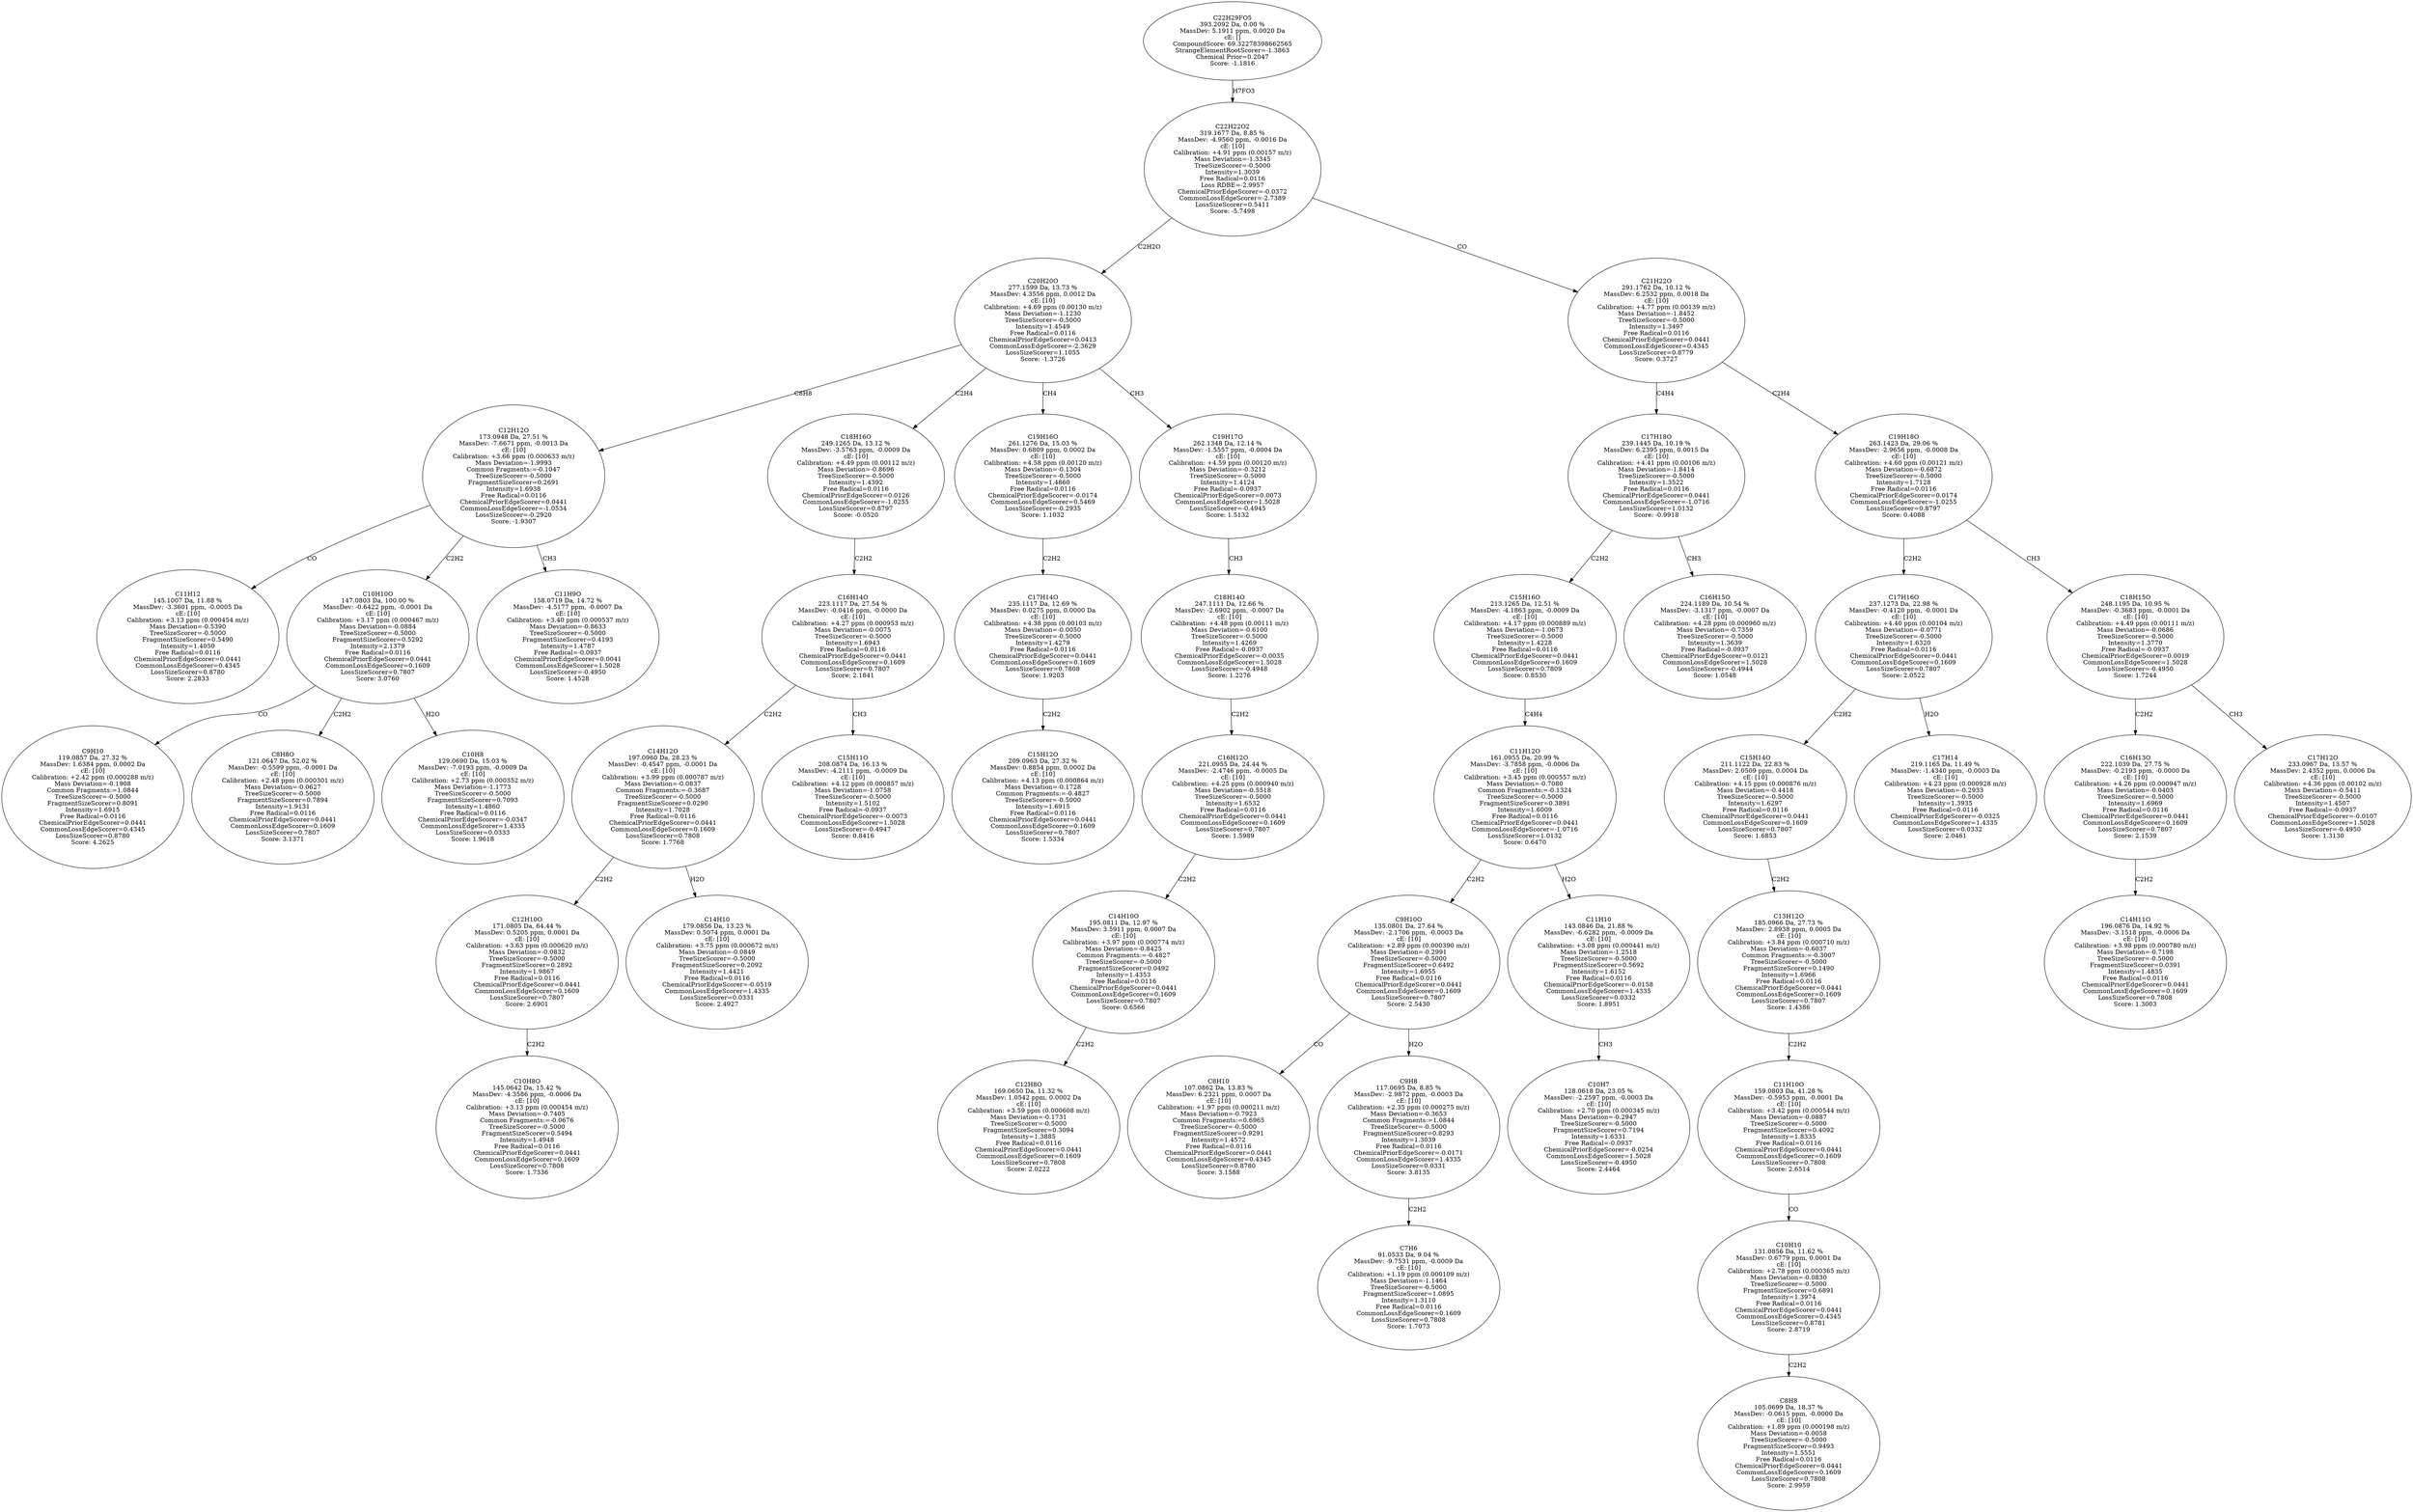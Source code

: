 strict digraph {
v1 [label="C11H12\n145.1007 Da, 11.88 %\nMassDev: -3.3601 ppm, -0.0005 Da\ncE: [10]\nCalibration: +3.13 ppm (0.000454 m/z)\nMass Deviation=-0.5390\nTreeSizeScorer=-0.5000\nFragmentSizeScorer=0.5490\nIntensity=1.4050\nFree Radical=0.0116\nChemicalPriorEdgeScorer=0.0441\nCommonLossEdgeScorer=0.4345\nLossSizeScorer=0.8780\nScore: 2.2833"];
v2 [label="C9H10\n119.0857 Da, 27.32 %\nMassDev: 1.6384 ppm, 0.0002 Da\ncE: [10]\nCalibration: +2.42 ppm (0.000288 m/z)\nMass Deviation=-0.1908\nCommon Fragments:=1.0844\nTreeSizeScorer=-0.5000\nFragmentSizeScorer=0.8091\nIntensity=1.6915\nFree Radical=0.0116\nChemicalPriorEdgeScorer=0.0441\nCommonLossEdgeScorer=0.4345\nLossSizeScorer=0.8780\nScore: 4.2625"];
v3 [label="C8H8O\n121.0647 Da, 52.02 %\nMassDev: -0.5599 ppm, -0.0001 Da\ncE: [10]\nCalibration: +2.48 ppm (0.000301 m/z)\nMass Deviation=-0.0627\nTreeSizeScorer=-0.5000\nFragmentSizeScorer=0.7894\nIntensity=1.9131\nFree Radical=0.0116\nChemicalPriorEdgeScorer=0.0441\nCommonLossEdgeScorer=0.1609\nLossSizeScorer=0.7807\nScore: 3.1371"];
v4 [label="C10H8\n129.0690 Da, 15.03 %\nMassDev: -7.0193 ppm, -0.0009 Da\ncE: [10]\nCalibration: +2.73 ppm (0.000352 m/z)\nMass Deviation=-1.1773\nTreeSizeScorer=-0.5000\nFragmentSizeScorer=0.7093\nIntensity=1.4860\nFree Radical=0.0116\nChemicalPriorEdgeScorer=-0.0347\nCommonLossEdgeScorer=1.4335\nLossSizeScorer=0.0333\nScore: 1.9618"];
v5 [label="C10H10O\n147.0803 Da, 100.00 %\nMassDev: -0.6422 ppm, -0.0001 Da\ncE: [10]\nCalibration: +3.17 ppm (0.000467 m/z)\nMass Deviation=-0.0884\nTreeSizeScorer=-0.5000\nFragmentSizeScorer=0.5292\nIntensity=2.1379\nFree Radical=0.0116\nChemicalPriorEdgeScorer=0.0441\nCommonLossEdgeScorer=0.1609\nLossSizeScorer=0.7807\nScore: 3.0760"];
v6 [label="C11H9O\n158.0719 Da, 14.72 %\nMassDev: -4.5177 ppm, -0.0007 Da\ncE: [10]\nCalibration: +3.40 ppm (0.000537 m/z)\nMass Deviation=-0.8633\nTreeSizeScorer=-0.5000\nFragmentSizeScorer=0.4193\nIntensity=1.4787\nFree Radical=-0.0937\nChemicalPriorEdgeScorer=0.0041\nCommonLossEdgeScorer=1.5028\nLossSizeScorer=-0.4950\nScore: 1.4528"];
v7 [label="C12H12O\n173.0948 Da, 27.51 %\nMassDev: -7.6671 ppm, -0.0013 Da\ncE: [10]\nCalibration: +3.66 ppm (0.000633 m/z)\nMass Deviation=-1.9993\nCommon Fragments:=-0.1047\nTreeSizeScorer=-0.5000\nFragmentSizeScorer=0.2691\nIntensity=1.6938\nFree Radical=0.0116\nChemicalPriorEdgeScorer=0.0441\nCommonLossEdgeScorer=-1.0534\nLossSizeScorer=-0.2920\nScore: -1.9307"];
v8 [label="C10H8O\n145.0642 Da, 15.42 %\nMassDev: -4.3586 ppm, -0.0006 Da\ncE: [10]\nCalibration: +3.13 ppm (0.000454 m/z)\nMass Deviation=-0.7405\nCommon Fragments:=-0.0676\nTreeSizeScorer=-0.5000\nFragmentSizeScorer=0.5494\nIntensity=1.4948\nFree Radical=0.0116\nChemicalPriorEdgeScorer=0.0441\nCommonLossEdgeScorer=0.1609\nLossSizeScorer=0.7808\nScore: 1.7336"];
v9 [label="C12H10O\n171.0805 Da, 64.44 %\nMassDev: 0.5205 ppm, 0.0001 Da\ncE: [10]\nCalibration: +3.63 ppm (0.000620 m/z)\nMass Deviation=-0.0832\nTreeSizeScorer=-0.5000\nFragmentSizeScorer=0.2892\nIntensity=1.9867\nFree Radical=0.0116\nChemicalPriorEdgeScorer=0.0441\nCommonLossEdgeScorer=0.1609\nLossSizeScorer=0.7807\nScore: 2.6901"];
v10 [label="C14H10\n179.0856 Da, 13.23 %\nMassDev: 0.5074 ppm, 0.0001 Da\ncE: [10]\nCalibration: +3.75 ppm (0.000672 m/z)\nMass Deviation=-0.0849\nTreeSizeScorer=-0.5000\nFragmentSizeScorer=0.2092\nIntensity=1.4421\nFree Radical=0.0116\nChemicalPriorEdgeScorer=-0.0519\nCommonLossEdgeScorer=1.4335\nLossSizeScorer=0.0331\nScore: 2.4927"];
v11 [label="C14H12O\n197.0960 Da, 28.23 %\nMassDev: -0.4547 ppm, -0.0001 Da\ncE: [10]\nCalibration: +3.99 ppm (0.000787 m/z)\nMass Deviation=-0.0837\nCommon Fragments:=-0.3687\nTreeSizeScorer=-0.5000\nFragmentSizeScorer=0.0290\nIntensity=1.7028\nFree Radical=0.0116\nChemicalPriorEdgeScorer=0.0441\nCommonLossEdgeScorer=0.1609\nLossSizeScorer=0.7808\nScore: 1.7768"];
v12 [label="C15H11O\n208.0874 Da, 16.13 %\nMassDev: -4.2111 ppm, -0.0009 Da\ncE: [10]\nCalibration: +4.12 ppm (0.000857 m/z)\nMass Deviation=-1.0758\nTreeSizeScorer=-0.5000\nIntensity=1.5102\nFree Radical=-0.0937\nChemicalPriorEdgeScorer=-0.0073\nCommonLossEdgeScorer=1.5028\nLossSizeScorer=-0.4947\nScore: 0.8416"];
v13 [label="C16H14O\n223.1117 Da, 27.54 %\nMassDev: -0.0416 ppm, -0.0000 Da\ncE: [10]\nCalibration: +4.27 ppm (0.000953 m/z)\nMass Deviation=-0.0075\nTreeSizeScorer=-0.5000\nIntensity=1.6943\nFree Radical=0.0116\nChemicalPriorEdgeScorer=0.0441\nCommonLossEdgeScorer=0.1609\nLossSizeScorer=0.7807\nScore: 2.1841"];
v14 [label="C18H16O\n249.1265 Da, 13.12 %\nMassDev: -3.5763 ppm, -0.0009 Da\ncE: [10]\nCalibration: +4.49 ppm (0.00112 m/z)\nMass Deviation=-0.8696\nTreeSizeScorer=-0.5000\nIntensity=1.4392\nFree Radical=0.0116\nChemicalPriorEdgeScorer=0.0126\nCommonLossEdgeScorer=-1.0255\nLossSizeScorer=0.8797\nScore: -0.0520"];
v15 [label="C15H12O\n209.0963 Da, 27.32 %\nMassDev: 0.8854 ppm, 0.0002 Da\ncE: [10]\nCalibration: +4.13 ppm (0.000864 m/z)\nMass Deviation=-0.1728\nCommon Fragments:=-0.4827\nTreeSizeScorer=-0.5000\nIntensity=1.6915\nFree Radical=0.0116\nChemicalPriorEdgeScorer=0.0441\nCommonLossEdgeScorer=0.1609\nLossSizeScorer=0.7807\nScore: 1.5334"];
v16 [label="C17H14O\n235.1117 Da, 12.69 %\nMassDev: 0.0275 ppm, 0.0000 Da\ncE: [10]\nCalibration: +4.38 ppm (0.00103 m/z)\nMass Deviation=-0.0050\nTreeSizeScorer=-0.5000\nIntensity=1.4279\nFree Radical=0.0116\nChemicalPriorEdgeScorer=0.0441\nCommonLossEdgeScorer=0.1609\nLossSizeScorer=0.7808\nScore: 1.9203"];
v17 [label="C19H16O\n261.1276 Da, 15.03 %\nMassDev: 0.6809 ppm, 0.0002 Da\ncE: [10]\nCalibration: +4.58 ppm (0.00120 m/z)\nMass Deviation=-0.1304\nTreeSizeScorer=-0.5000\nIntensity=1.4860\nFree Radical=0.0116\nChemicalPriorEdgeScorer=-0.0174\nCommonLossEdgeScorer=0.5469\nLossSizeScorer=-0.2935\nScore: 1.1032"];
v18 [label="C12H8O\n169.0650 Da, 11.32 %\nMassDev: 1.0542 ppm, 0.0002 Da\ncE: [10]\nCalibration: +3.59 ppm (0.000608 m/z)\nMass Deviation=-0.1731\nTreeSizeScorer=-0.5000\nFragmentSizeScorer=0.3094\nIntensity=1.3885\nFree Radical=0.0116\nChemicalPriorEdgeScorer=0.0441\nCommonLossEdgeScorer=0.1609\nLossSizeScorer=0.7808\nScore: 2.0222"];
v19 [label="C14H10O\n195.0811 Da, 12.97 %\nMassDev: 3.5911 ppm, 0.0007 Da\ncE: [10]\nCalibration: +3.97 ppm (0.000774 m/z)\nMass Deviation=-0.8425\nCommon Fragments:=-0.4827\nTreeSizeScorer=-0.5000\nFragmentSizeScorer=0.0492\nIntensity=1.4353\nFree Radical=0.0116\nChemicalPriorEdgeScorer=0.0441\nCommonLossEdgeScorer=0.1609\nLossSizeScorer=0.7807\nScore: 0.6566"];
v20 [label="C16H12O\n221.0955 Da, 24.44 %\nMassDev: -2.4746 ppm, -0.0005 Da\ncE: [10]\nCalibration: +4.25 ppm (0.000940 m/z)\nMass Deviation=-0.5518\nTreeSizeScorer=-0.5000\nIntensity=1.6532\nFree Radical=0.0116\nChemicalPriorEdgeScorer=0.0441\nCommonLossEdgeScorer=0.1609\nLossSizeScorer=0.7807\nScore: 1.5989"];
v21 [label="C18H14O\n247.1111 Da, 12.66 %\nMassDev: -2.6902 ppm, -0.0007 Da\ncE: [10]\nCalibration: +4.48 ppm (0.00111 m/z)\nMass Deviation=-0.6100\nTreeSizeScorer=-0.5000\nIntensity=1.4269\nFree Radical=-0.0937\nChemicalPriorEdgeScorer=-0.0035\nCommonLossEdgeScorer=1.5028\nLossSizeScorer=-0.4948\nScore: 1.2276"];
v22 [label="C19H17O\n262.1348 Da, 12.14 %\nMassDev: -1.5557 ppm, -0.0004 Da\ncE: [10]\nCalibration: +4.59 ppm (0.00120 m/z)\nMass Deviation=-0.3212\nTreeSizeScorer=-0.5000\nIntensity=1.4124\nFree Radical=-0.0937\nChemicalPriorEdgeScorer=0.0073\nCommonLossEdgeScorer=1.5028\nLossSizeScorer=-0.4945\nScore: 1.5132"];
v23 [label="C20H20O\n277.1599 Da, 13.73 %\nMassDev: 4.3556 ppm, 0.0012 Da\ncE: [10]\nCalibration: +4.69 ppm (0.00130 m/z)\nMass Deviation=-1.1230\nTreeSizeScorer=-0.5000\nIntensity=1.4549\nFree Radical=0.0116\nChemicalPriorEdgeScorer=0.0413\nCommonLossEdgeScorer=-2.3629\nLossSizeScorer=1.1055\nScore: -1.3726"];
v24 [label="C8H10\n107.0862 Da, 13.83 %\nMassDev: 6.2321 ppm, 0.0007 Da\ncE: [10]\nCalibration: +1.97 ppm (0.000211 m/z)\nMass Deviation=-0.7923\nCommon Fragments:=0.6965\nTreeSizeScorer=-0.5000\nFragmentSizeScorer=0.9291\nIntensity=1.4572\nFree Radical=0.0116\nChemicalPriorEdgeScorer=0.0441\nCommonLossEdgeScorer=0.4345\nLossSizeScorer=0.8780\nScore: 3.1588"];
v25 [label="C7H6\n91.0533 Da, 9.04 %\nMassDev: -9.7531 ppm, -0.0009 Da\ncE: [10]\nCalibration: +1.19 ppm (0.000109 m/z)\nMass Deviation=-1.1464\nTreeSizeScorer=-0.5000\nFragmentSizeScorer=1.0895\nIntensity=1.3110\nFree Radical=0.0116\nCommonLossEdgeScorer=0.1609\nLossSizeScorer=0.7808\nScore: 1.7073"];
v26 [label="C9H8\n117.0695 Da, 8.85 %\nMassDev: -2.9872 ppm, -0.0003 Da\ncE: [10]\nCalibration: +2.35 ppm (0.000275 m/z)\nMass Deviation=-0.3653\nCommon Fragments:=1.0844\nTreeSizeScorer=-0.5000\nFragmentSizeScorer=0.8293\nIntensity=1.3039\nFree Radical=0.0116\nChemicalPriorEdgeScorer=-0.0171\nCommonLossEdgeScorer=1.4335\nLossSizeScorer=0.0331\nScore: 3.8135"];
v27 [label="C9H10O\n135.0801 Da, 27.64 %\nMassDev: -2.1706 ppm, -0.0003 Da\ncE: [10]\nCalibration: +2.89 ppm (0.000390 m/z)\nMass Deviation=-0.2991\nTreeSizeScorer=-0.5000\nFragmentSizeScorer=0.6492\nIntensity=1.6955\nFree Radical=0.0116\nChemicalPriorEdgeScorer=0.0441\nCommonLossEdgeScorer=0.1609\nLossSizeScorer=0.7807\nScore: 2.5430"];
v28 [label="C10H7\n128.0618 Da, 23.05 %\nMassDev: -2.2597 ppm, -0.0003 Da\ncE: [10]\nCalibration: +2.70 ppm (0.000345 m/z)\nMass Deviation=-0.2947\nTreeSizeScorer=-0.5000\nFragmentSizeScorer=0.7194\nIntensity=1.6331\nFree Radical=-0.0937\nChemicalPriorEdgeScorer=-0.0254\nCommonLossEdgeScorer=1.5028\nLossSizeScorer=-0.4950\nScore: 2.4464"];
v29 [label="C11H10\n143.0846 Da, 21.88 %\nMassDev: -6.6282 ppm, -0.0009 Da\ncE: [10]\nCalibration: +3.08 ppm (0.000441 m/z)\nMass Deviation=-1.2518\nTreeSizeScorer=-0.5000\nFragmentSizeScorer=0.5692\nIntensity=1.6152\nFree Radical=0.0116\nChemicalPriorEdgeScorer=-0.0158\nCommonLossEdgeScorer=1.4335\nLossSizeScorer=0.0332\nScore: 1.8951"];
v30 [label="C11H12O\n161.0955 Da, 20.99 %\nMassDev: -3.7858 ppm, -0.0006 Da\ncE: [10]\nCalibration: +3.45 ppm (0.000557 m/z)\nMass Deviation=-0.7080\nCommon Fragments:=-0.1324\nTreeSizeScorer=-0.5000\nFragmentSizeScorer=0.3891\nIntensity=1.6009\nFree Radical=0.0116\nChemicalPriorEdgeScorer=0.0441\nCommonLossEdgeScorer=-1.0716\nLossSizeScorer=1.0132\nScore: 0.6470"];
v31 [label="C15H16O\n213.1265 Da, 12.51 %\nMassDev: -4.1863 ppm, -0.0009 Da\ncE: [10]\nCalibration: +4.17 ppm (0.000889 m/z)\nMass Deviation=-1.0673\nTreeSizeScorer=-0.5000\nIntensity=1.4228\nFree Radical=0.0116\nChemicalPriorEdgeScorer=0.0441\nCommonLossEdgeScorer=0.1609\nLossSizeScorer=0.7809\nScore: 0.8530"];
v32 [label="C16H15O\n224.1189 Da, 10.54 %\nMassDev: -3.1317 ppm, -0.0007 Da\ncE: [10]\nCalibration: +4.28 ppm (0.000960 m/z)\nMass Deviation=-0.7359\nTreeSizeScorer=-0.5000\nIntensity=1.3639\nFree Radical=-0.0937\nChemicalPriorEdgeScorer=0.0121\nCommonLossEdgeScorer=1.5028\nLossSizeScorer=-0.4944\nScore: 1.0548"];
v33 [label="C17H18O\n239.1445 Da, 10.19 %\nMassDev: 6.2395 ppm, 0.0015 Da\ncE: [10]\nCalibration: +4.41 ppm (0.00106 m/z)\nMass Deviation=-1.8414\nTreeSizeScorer=-0.5000\nIntensity=1.3522\nFree Radical=0.0116\nChemicalPriorEdgeScorer=0.0441\nCommonLossEdgeScorer=-1.0716\nLossSizeScorer=1.0132\nScore: -0.9918"];
v34 [label="C8H8\n105.0699 Da, 18.37 %\nMassDev: -0.0615 ppm, -0.0000 Da\ncE: [10]\nCalibration: +1.89 ppm (0.000198 m/z)\nMass Deviation=-0.0058\nTreeSizeScorer=-0.5000\nFragmentSizeScorer=0.9493\nIntensity=1.5551\nFree Radical=0.0116\nChemicalPriorEdgeScorer=0.0441\nCommonLossEdgeScorer=0.1609\nLossSizeScorer=0.7808\nScore: 2.9959"];
v35 [label="C10H10\n131.0856 Da, 11.62 %\nMassDev: 0.6779 ppm, 0.0001 Da\ncE: [10]\nCalibration: +2.78 ppm (0.000365 m/z)\nMass Deviation=-0.0830\nTreeSizeScorer=-0.5000\nFragmentSizeScorer=0.6891\nIntensity=1.3974\nFree Radical=0.0116\nChemicalPriorEdgeScorer=0.0441\nCommonLossEdgeScorer=0.4345\nLossSizeScorer=0.8781\nScore: 2.8719"];
v36 [label="C11H10O\n159.0803 Da, 41.28 %\nMassDev: -0.5953 ppm, -0.0001 Da\ncE: [10]\nCalibration: +3.42 ppm (0.000544 m/z)\nMass Deviation=-0.0887\nTreeSizeScorer=-0.5000\nFragmentSizeScorer=0.4092\nIntensity=1.8335\nFree Radical=0.0116\nChemicalPriorEdgeScorer=0.0441\nCommonLossEdgeScorer=0.1609\nLossSizeScorer=0.7808\nScore: 2.6514"];
v37 [label="C13H12O\n185.0966 Da, 27.73 %\nMassDev: 2.8938 ppm, 0.0005 Da\ncE: [10]\nCalibration: +3.84 ppm (0.000710 m/z)\nMass Deviation=-0.6037\nCommon Fragments:=-0.3007\nTreeSizeScorer=-0.5000\nFragmentSizeScorer=0.1490\nIntensity=1.6966\nFree Radical=0.0116\nChemicalPriorEdgeScorer=0.0441\nCommonLossEdgeScorer=0.1609\nLossSizeScorer=0.7807\nScore: 1.4386"];
v38 [label="C15H14O\n211.1122 Da, 22.83 %\nMassDev: 2.0509 ppm, 0.0004 Da\ncE: [10]\nCalibration: +4.15 ppm (0.000876 m/z)\nMass Deviation=-0.4418\nTreeSizeScorer=-0.5000\nIntensity=1.6297\nFree Radical=0.0116\nChemicalPriorEdgeScorer=0.0441\nCommonLossEdgeScorer=0.1609\nLossSizeScorer=0.7807\nScore: 1.6853"];
v39 [label="C17H14\n219.1165 Da, 11.49 %\nMassDev: -1.4340 ppm, -0.0003 Da\ncE: [10]\nCalibration: +4.23 ppm (0.000928 m/z)\nMass Deviation=-0.2933\nTreeSizeScorer=-0.5000\nIntensity=1.3935\nFree Radical=0.0116\nChemicalPriorEdgeScorer=-0.0325\nCommonLossEdgeScorer=1.4335\nLossSizeScorer=0.0332\nScore: 2.0461"];
v40 [label="C17H16O\n237.1273 Da, 22.98 %\nMassDev: -0.4120 ppm, -0.0001 Da\ncE: [10]\nCalibration: +4.40 ppm (0.00104 m/z)\nMass Deviation=-0.0771\nTreeSizeScorer=-0.5000\nIntensity=1.6320\nFree Radical=0.0116\nChemicalPriorEdgeScorer=0.0441\nCommonLossEdgeScorer=0.1609\nLossSizeScorer=0.7807\nScore: 2.0522"];
v41 [label="C14H11O\n196.0876 Da, 14.92 %\nMassDev: -3.1518 ppm, -0.0006 Da\ncE: [10]\nCalibration: +3.98 ppm (0.000780 m/z)\nMass Deviation=-0.7198\nTreeSizeScorer=-0.5000\nFragmentSizeScorer=0.0391\nIntensity=1.4835\nFree Radical=0.0116\nChemicalPriorEdgeScorer=0.0441\nCommonLossEdgeScorer=0.1609\nLossSizeScorer=0.7808\nScore: 1.3003"];
v42 [label="C16H13O\n222.1039 Da, 27.75 %\nMassDev: -0.2193 ppm, -0.0000 Da\ncE: [10]\nCalibration: +4.26 ppm (0.000947 m/z)\nMass Deviation=-0.0403\nTreeSizeScorer=-0.5000\nIntensity=1.6969\nFree Radical=0.0116\nChemicalPriorEdgeScorer=0.0441\nCommonLossEdgeScorer=0.1609\nLossSizeScorer=0.7807\nScore: 2.1539"];
v43 [label="C17H12O\n233.0967 Da, 13.57 %\nMassDev: 2.4352 ppm, 0.0006 Da\ncE: [10]\nCalibration: +4.36 ppm (0.00102 m/z)\nMass Deviation=-0.5411\nTreeSizeScorer=-0.5000\nIntensity=1.4507\nFree Radical=-0.0937\nChemicalPriorEdgeScorer=-0.0107\nCommonLossEdgeScorer=1.5028\nLossSizeScorer=-0.4950\nScore: 1.3130"];
v44 [label="C18H15O\n248.1195 Da, 10.95 %\nMassDev: -0.3683 ppm, -0.0001 Da\ncE: [10]\nCalibration: +4.49 ppm (0.00111 m/z)\nMass Deviation=-0.0686\nTreeSizeScorer=-0.5000\nIntensity=1.3770\nFree Radical=-0.0937\nChemicalPriorEdgeScorer=0.0019\nCommonLossEdgeScorer=1.5028\nLossSizeScorer=-0.4950\nScore: 1.7244"];
v45 [label="C19H18O\n263.1423 Da, 29.06 %\nMassDev: -2.9656 ppm, -0.0008 Da\ncE: [10]\nCalibration: +4.60 ppm (0.00121 m/z)\nMass Deviation=-0.6872\nTreeSizeScorer=-0.5000\nIntensity=1.7128\nFree Radical=0.0116\nChemicalPriorEdgeScorer=0.0174\nCommonLossEdgeScorer=-1.0255\nLossSizeScorer=0.8797\nScore: 0.4088"];
v46 [label="C21H22O\n291.1762 Da, 10.12 %\nMassDev: 6.2532 ppm, 0.0018 Da\ncE: [10]\nCalibration: +4.77 ppm (0.00139 m/z)\nMass Deviation=-1.8452\nTreeSizeScorer=-0.5000\nIntensity=1.3497\nFree Radical=0.0116\nChemicalPriorEdgeScorer=0.0441\nCommonLossEdgeScorer=0.4345\nLossSizeScorer=0.8779\nScore: 0.3727"];
v47 [label="C22H22O2\n319.1677 Da, 8.85 %\nMassDev: -4.9560 ppm, -0.0016 Da\ncE: [10]\nCalibration: +4.91 ppm (0.00157 m/z)\nMass Deviation=-1.3345\nTreeSizeScorer=-0.5000\nIntensity=1.3039\nFree Radical=0.0116\nLoss RDBE=-2.9957\nChemicalPriorEdgeScorer=-0.0372\nCommonLossEdgeScorer=-2.7389\nLossSizeScorer=0.5411\nScore: -5.7498"];
v48 [label="C22H29FO5\n393.2092 Da, 0.00 %\nMassDev: 5.1911 ppm, 0.0020 Da\ncE: []\nCompoundScore: 69.32278398662565\nStrangeElementRootScorer=-1.3863\nChemical Prior=0.2047\nScore: -1.1816"];
v7 -> v1 [label="CO"];
v5 -> v2 [label="CO"];
v5 -> v3 [label="C2H2"];
v5 -> v4 [label="H2O"];
v7 -> v5 [label="C2H2"];
v7 -> v6 [label="CH3"];
v23 -> v7 [label="C8H8"];
v9 -> v8 [label="C2H2"];
v11 -> v9 [label="C2H2"];
v11 -> v10 [label="H2O"];
v13 -> v11 [label="C2H2"];
v13 -> v12 [label="CH3"];
v14 -> v13 [label="C2H2"];
v23 -> v14 [label="C2H4"];
v16 -> v15 [label="C2H2"];
v17 -> v16 [label="C2H2"];
v23 -> v17 [label="CH4"];
v19 -> v18 [label="C2H2"];
v20 -> v19 [label="C2H2"];
v21 -> v20 [label="C2H2"];
v22 -> v21 [label="CH3"];
v23 -> v22 [label="CH3"];
v47 -> v23 [label="C2H2O"];
v27 -> v24 [label="CO"];
v26 -> v25 [label="C2H2"];
v27 -> v26 [label="H2O"];
v30 -> v27 [label="C2H2"];
v29 -> v28 [label="CH3"];
v30 -> v29 [label="H2O"];
v31 -> v30 [label="C4H4"];
v33 -> v31 [label="C2H2"];
v33 -> v32 [label="CH3"];
v46 -> v33 [label="C4H4"];
v35 -> v34 [label="C2H2"];
v36 -> v35 [label="CO"];
v37 -> v36 [label="C2H2"];
v38 -> v37 [label="C2H2"];
v40 -> v38 [label="C2H2"];
v40 -> v39 [label="H2O"];
v45 -> v40 [label="C2H2"];
v42 -> v41 [label="C2H2"];
v44 -> v42 [label="C2H2"];
v44 -> v43 [label="CH3"];
v45 -> v44 [label="CH3"];
v46 -> v45 [label="C2H4"];
v47 -> v46 [label="CO"];
v48 -> v47 [label="H7FO3"];
}